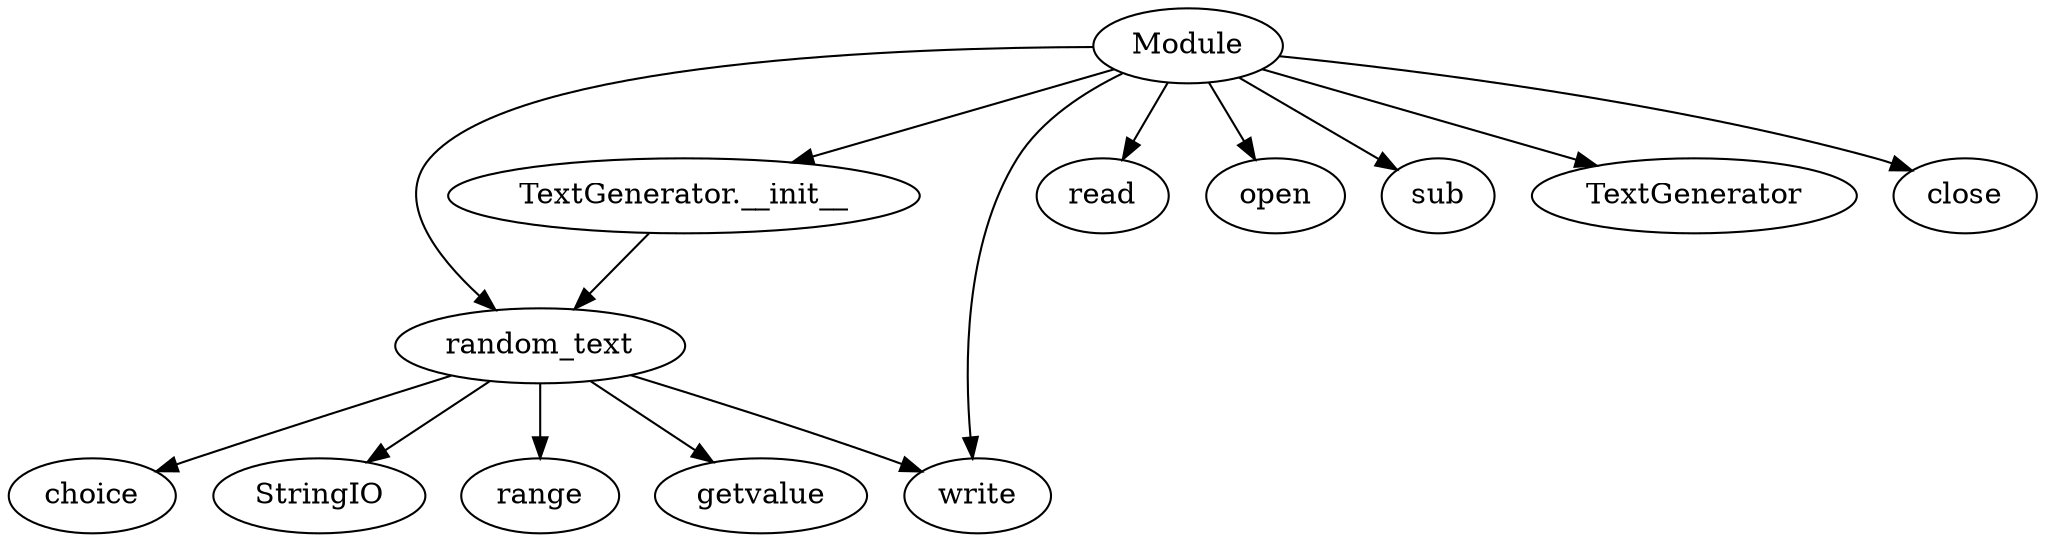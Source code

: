 strict digraph  {
random_text;
choice;
StringIO;
write;
range;
getvalue;
Module;
"TextGenerator.__init__";
read;
open;
sub;
TextGenerator;
close;
random_text -> choice;
random_text -> StringIO;
random_text -> write;
random_text -> range;
random_text -> getvalue;
Module -> "TextGenerator.__init__";
Module -> read;
Module -> open;
Module -> sub;
Module -> TextGenerator;
Module -> random_text;
Module -> write;
Module -> close;
"TextGenerator.__init__" -> random_text;
}
